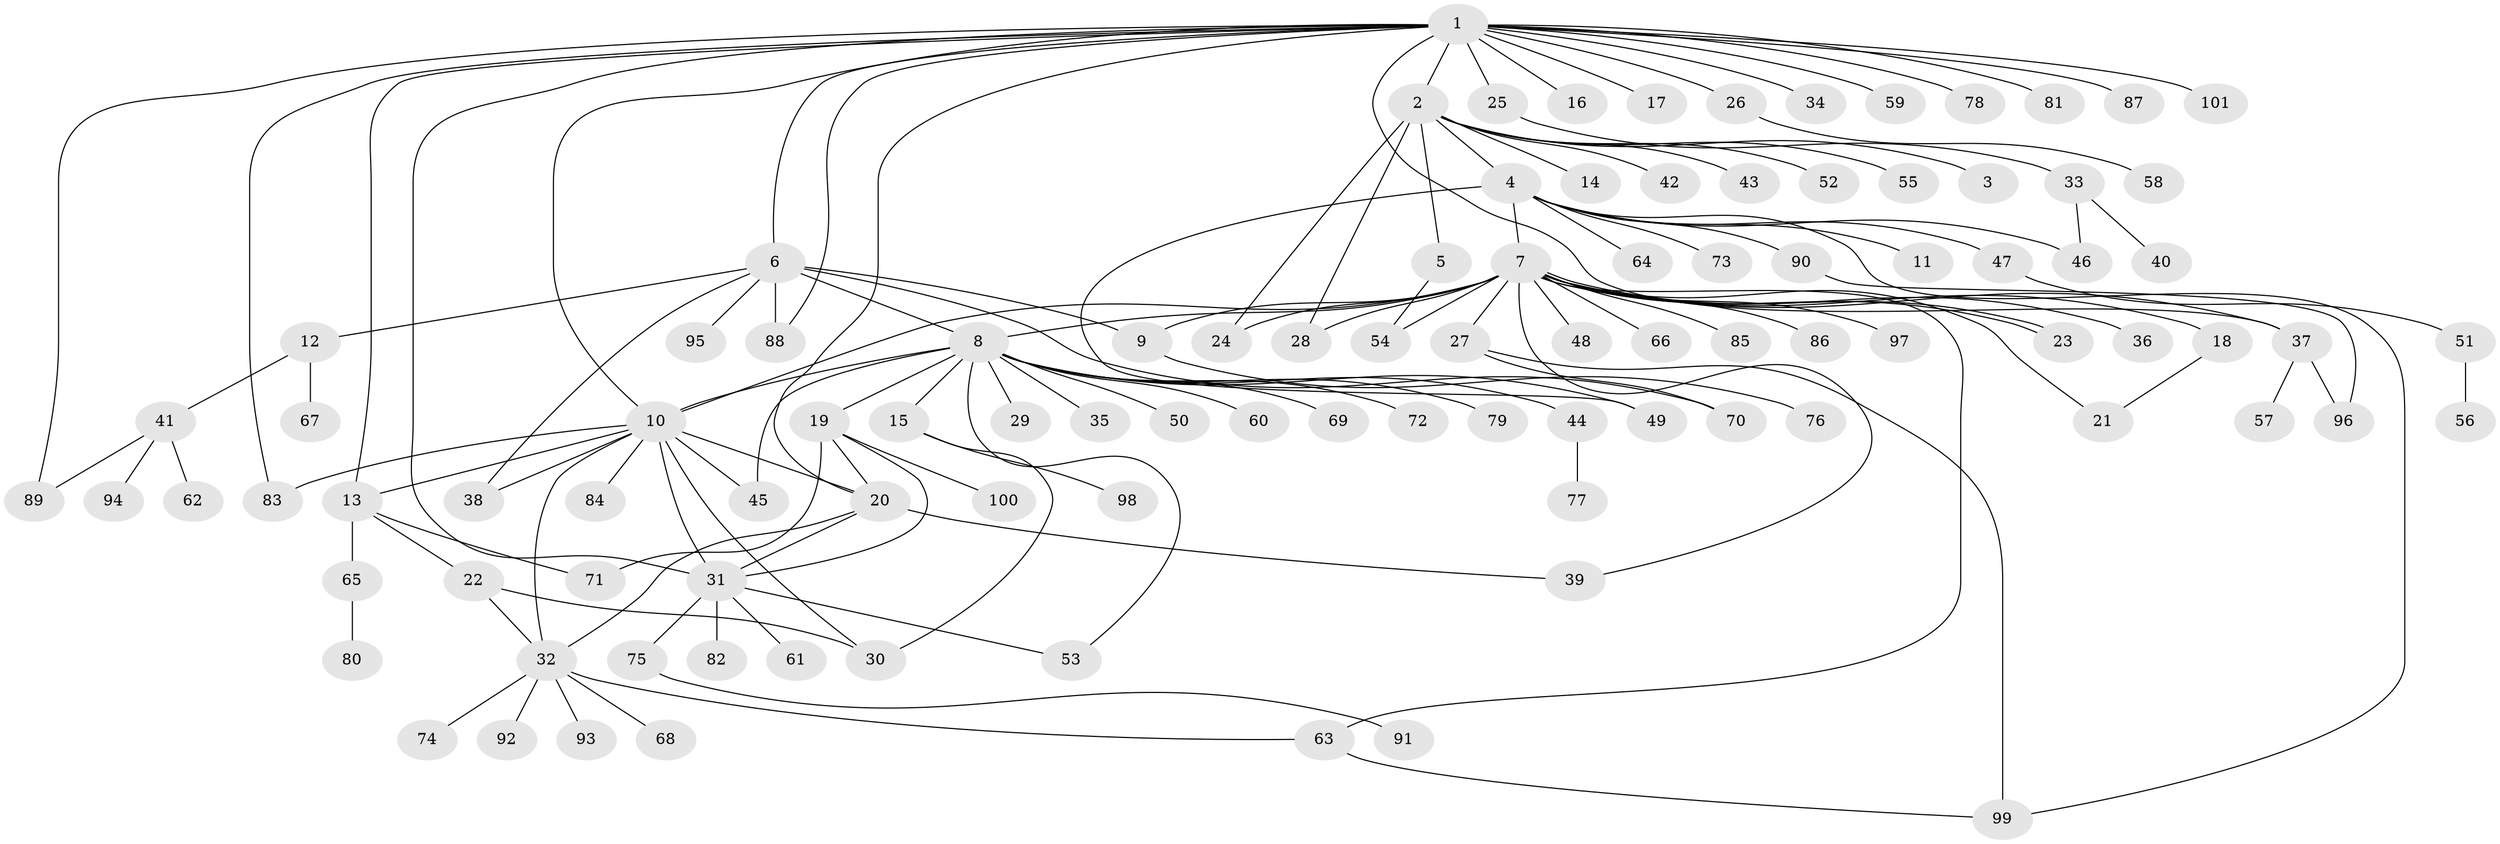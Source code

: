 // Generated by graph-tools (version 1.1) at 2025/11/02/27/25 16:11:13]
// undirected, 101 vertices, 135 edges
graph export_dot {
graph [start="1"]
  node [color=gray90,style=filled];
  1;
  2;
  3;
  4;
  5;
  6;
  7;
  8;
  9;
  10;
  11;
  12;
  13;
  14;
  15;
  16;
  17;
  18;
  19;
  20;
  21;
  22;
  23;
  24;
  25;
  26;
  27;
  28;
  29;
  30;
  31;
  32;
  33;
  34;
  35;
  36;
  37;
  38;
  39;
  40;
  41;
  42;
  43;
  44;
  45;
  46;
  47;
  48;
  49;
  50;
  51;
  52;
  53;
  54;
  55;
  56;
  57;
  58;
  59;
  60;
  61;
  62;
  63;
  64;
  65;
  66;
  67;
  68;
  69;
  70;
  71;
  72;
  73;
  74;
  75;
  76;
  77;
  78;
  79;
  80;
  81;
  82;
  83;
  84;
  85;
  86;
  87;
  88;
  89;
  90;
  91;
  92;
  93;
  94;
  95;
  96;
  97;
  98;
  99;
  100;
  101;
  1 -- 2;
  1 -- 6;
  1 -- 10;
  1 -- 13;
  1 -- 16;
  1 -- 17;
  1 -- 20;
  1 -- 25;
  1 -- 26;
  1 -- 31;
  1 -- 34;
  1 -- 37;
  1 -- 59;
  1 -- 78;
  1 -- 81;
  1 -- 83;
  1 -- 87;
  1 -- 88;
  1 -- 89;
  1 -- 101;
  2 -- 3;
  2 -- 4;
  2 -- 5;
  2 -- 14;
  2 -- 24;
  2 -- 28;
  2 -- 42;
  2 -- 43;
  2 -- 52;
  2 -- 55;
  4 -- 7;
  4 -- 11;
  4 -- 46;
  4 -- 47;
  4 -- 49;
  4 -- 64;
  4 -- 73;
  4 -- 90;
  4 -- 99;
  5 -- 54;
  6 -- 8;
  6 -- 9;
  6 -- 12;
  6 -- 38;
  6 -- 70;
  6 -- 88;
  6 -- 95;
  7 -- 8;
  7 -- 9;
  7 -- 10;
  7 -- 18;
  7 -- 21;
  7 -- 23;
  7 -- 23;
  7 -- 24;
  7 -- 27;
  7 -- 28;
  7 -- 36;
  7 -- 37;
  7 -- 39;
  7 -- 48;
  7 -- 54;
  7 -- 63;
  7 -- 66;
  7 -- 85;
  7 -- 86;
  7 -- 97;
  8 -- 10;
  8 -- 15;
  8 -- 19;
  8 -- 29;
  8 -- 35;
  8 -- 44;
  8 -- 45;
  8 -- 49;
  8 -- 50;
  8 -- 53;
  8 -- 60;
  8 -- 69;
  8 -- 72;
  8 -- 79;
  9 -- 76;
  10 -- 13;
  10 -- 20;
  10 -- 30;
  10 -- 31;
  10 -- 32;
  10 -- 38;
  10 -- 45;
  10 -- 83;
  10 -- 84;
  12 -- 41;
  12 -- 67;
  13 -- 22;
  13 -- 65;
  13 -- 71;
  15 -- 30;
  15 -- 98;
  18 -- 21;
  19 -- 20;
  19 -- 31;
  19 -- 71;
  19 -- 100;
  20 -- 31;
  20 -- 32;
  20 -- 39;
  22 -- 30;
  22 -- 32;
  25 -- 33;
  26 -- 58;
  27 -- 70;
  27 -- 99;
  31 -- 53;
  31 -- 61;
  31 -- 75;
  31 -- 82;
  32 -- 63;
  32 -- 68;
  32 -- 74;
  32 -- 92;
  32 -- 93;
  33 -- 40;
  33 -- 46;
  37 -- 57;
  37 -- 96;
  41 -- 62;
  41 -- 89;
  41 -- 94;
  44 -- 77;
  47 -- 51;
  51 -- 56;
  63 -- 99;
  65 -- 80;
  75 -- 91;
  90 -- 96;
}
